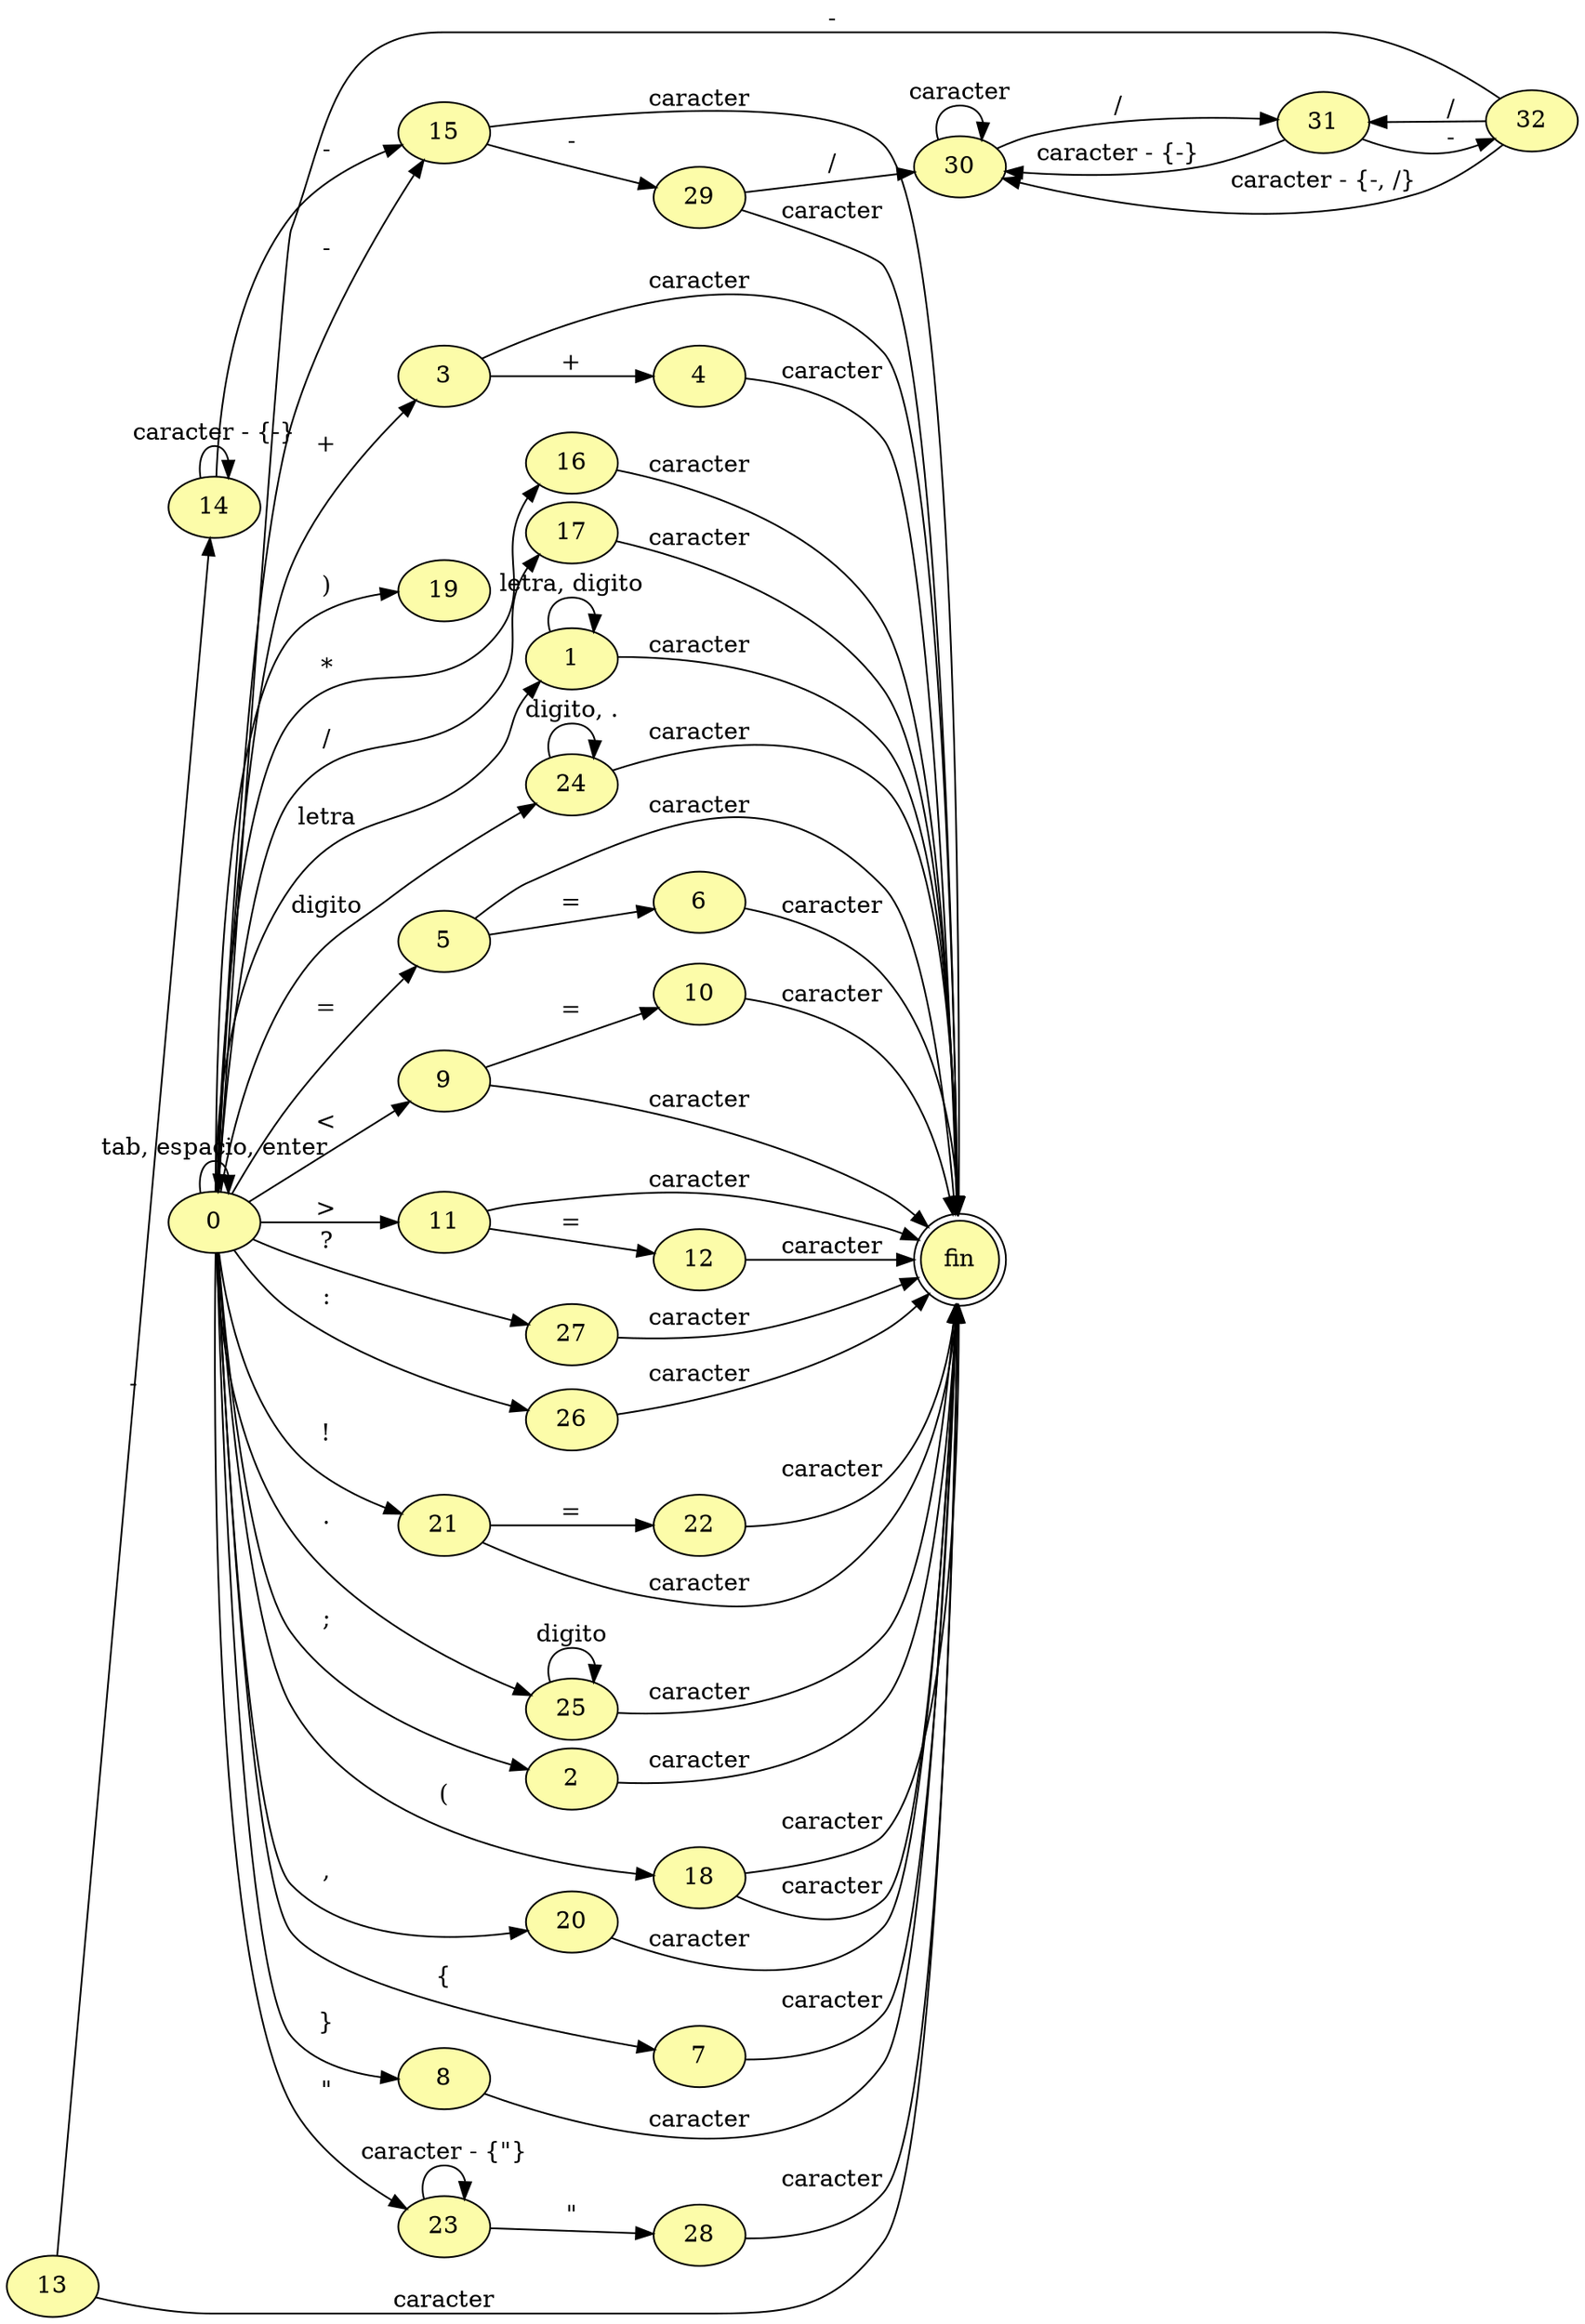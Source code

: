 digraph {
    // para generar grafico en svg
    // unflatten -f -l 2 doc/automata.gv | dot -Tsvg -o doc/automata.svg

    rankdir=LR;
    node [fillcolor="#FCFCA9", style=filled];
    fin [shape=doublecircle];

    0->3  [label="+"];
    0->15 [label="-"];
    0->16 [label="*"];
    0->17 [label="/"];
    0->1 [label="letra"];
    0->24 [label="digito"];
    0->5 [label="="];
    0->9 [label="<"];
    0->11 [label=">"];
    0->27 [label="?"]; 
    0->26 [label=":"];
    0->21 [label="!"];
    0->23 [label="\""];
    0->25 [label="."];
    0->2 [label=";"];
    0->18 [label="("];
    0->19 [label=")"];
    0->20 [label=","];
    0->0 [label="tab, espacio, enter"];
    0->7 [label="{"];
    0->8 [label="}"];
    
    1->1 [label="letra, digito"];
    1->fin [label="caracter"];

    2->fin [label="caracter"];

    3->4 [label="+"];
    3->fin [label="caracter"];

    4->fin [label="caracter"];

    5->6 [label="="];
    5->fin [label="caracter"];

    6->fin [label="caracter"];
    7->fin [label="caracter"];
    8->fin [label="caracter"];

    9->10 [label="="];
    9->fin [label="caracter"];

    10->fin [label="caracter"];

    11->12 [label="="];
    11->fin [label="caracter"];

    12->fin [label="caracter"];

    13->14 [label="-"];
    13->fin [label="caracter"];

    14->14 [label="caracter - {-}"];
    14->15 [label="-"];

    15->29 [label="-"];
    15->fin [label="caracter"];

    16->fin [label="caracter"];
    17->fin [label="caracter"];
    18->fin [label="caracter"];
    18->fin [label="caracter"];
    20->fin [label="caracter"];

    21->22 [label="="];
    21->fin [label="caracter"];

    22->fin [label="caracter"];

    23->23 [label="caracter - {\"}"];
    23->28 [label="\""];

    24->24 [label="digito, ."];
    24->fin [label="caracter"];
    
    25->25 [label="digito"];
    25->fin [label="caracter"];

    26->fin [label="caracter"];
    27->fin [label="caracter"];
    28->fin [label="caracter"];

    29->30 [label="/"];
    29->fin [label="caracter"];

    30->30 [label="caracter"];
    30->31 [label="/"];

    31->30 [label="caracter - {-}"];
    31->32 [label="-"];

    32->30 [label="caracter - {-, /}"];
    32->31 [label="/"];
    32->0 [label="-"];
}
